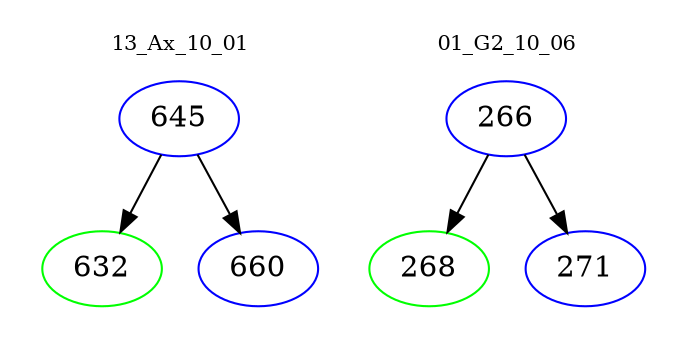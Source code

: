 digraph{
subgraph cluster_0 {
color = white
label = "13_Ax_10_01";
fontsize=10;
T0_645 [label="645", color="blue"]
T0_645 -> T0_632 [color="black"]
T0_632 [label="632", color="green"]
T0_645 -> T0_660 [color="black"]
T0_660 [label="660", color="blue"]
}
subgraph cluster_1 {
color = white
label = "01_G2_10_06";
fontsize=10;
T1_266 [label="266", color="blue"]
T1_266 -> T1_268 [color="black"]
T1_268 [label="268", color="green"]
T1_266 -> T1_271 [color="black"]
T1_271 [label="271", color="blue"]
}
}
